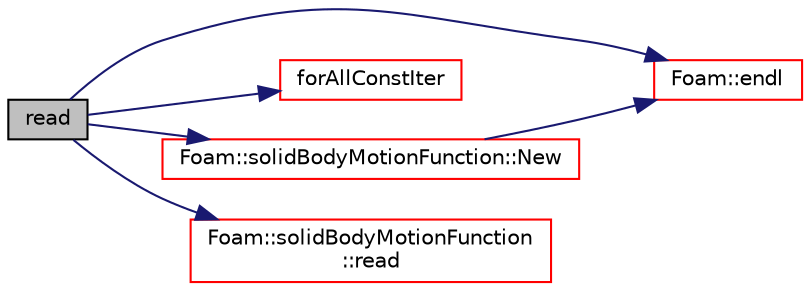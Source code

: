 digraph "read"
{
  bgcolor="transparent";
  edge [fontname="Helvetica",fontsize="10",labelfontname="Helvetica",labelfontsize="10"];
  node [fontname="Helvetica",fontsize="10",shape=record];
  rankdir="LR";
  Node615 [label="read",height=0.2,width=0.4,color="black", fillcolor="grey75", style="filled", fontcolor="black"];
  Node615 -> Node616 [color="midnightblue",fontsize="10",style="solid",fontname="Helvetica"];
  Node616 [label="Foam::endl",height=0.2,width=0.4,color="red",URL="$a21851.html#a2db8fe02a0d3909e9351bb4275b23ce4",tooltip="Add newline and flush stream. "];
  Node615 -> Node618 [color="midnightblue",fontsize="10",style="solid",fontname="Helvetica"];
  Node618 [label="forAllConstIter",height=0.2,width=0.4,color="red",URL="$a39311.html#ae21e2836509b0fa7f7cedf6493b11b09"];
  Node615 -> Node913 [color="midnightblue",fontsize="10",style="solid",fontname="Helvetica"];
  Node913 [label="Foam::solidBodyMotionFunction::New",height=0.2,width=0.4,color="red",URL="$a22149.html#a3aad0a32d707fd7d2bf02f52b6e7f307",tooltip="Select constructed from the SBMFCoeffs dictionary and Time. "];
  Node913 -> Node616 [color="midnightblue",fontsize="10",style="solid",fontname="Helvetica"];
  Node615 -> Node914 [color="midnightblue",fontsize="10",style="solid",fontname="Helvetica"];
  Node914 [label="Foam::solidBodyMotionFunction\l::read",height=0.2,width=0.4,color="red",URL="$a22149.html#abd55f4bae5a7d1d58dbe7d6f7f58901a",tooltip="Update properties from given dictionary. "];
}
